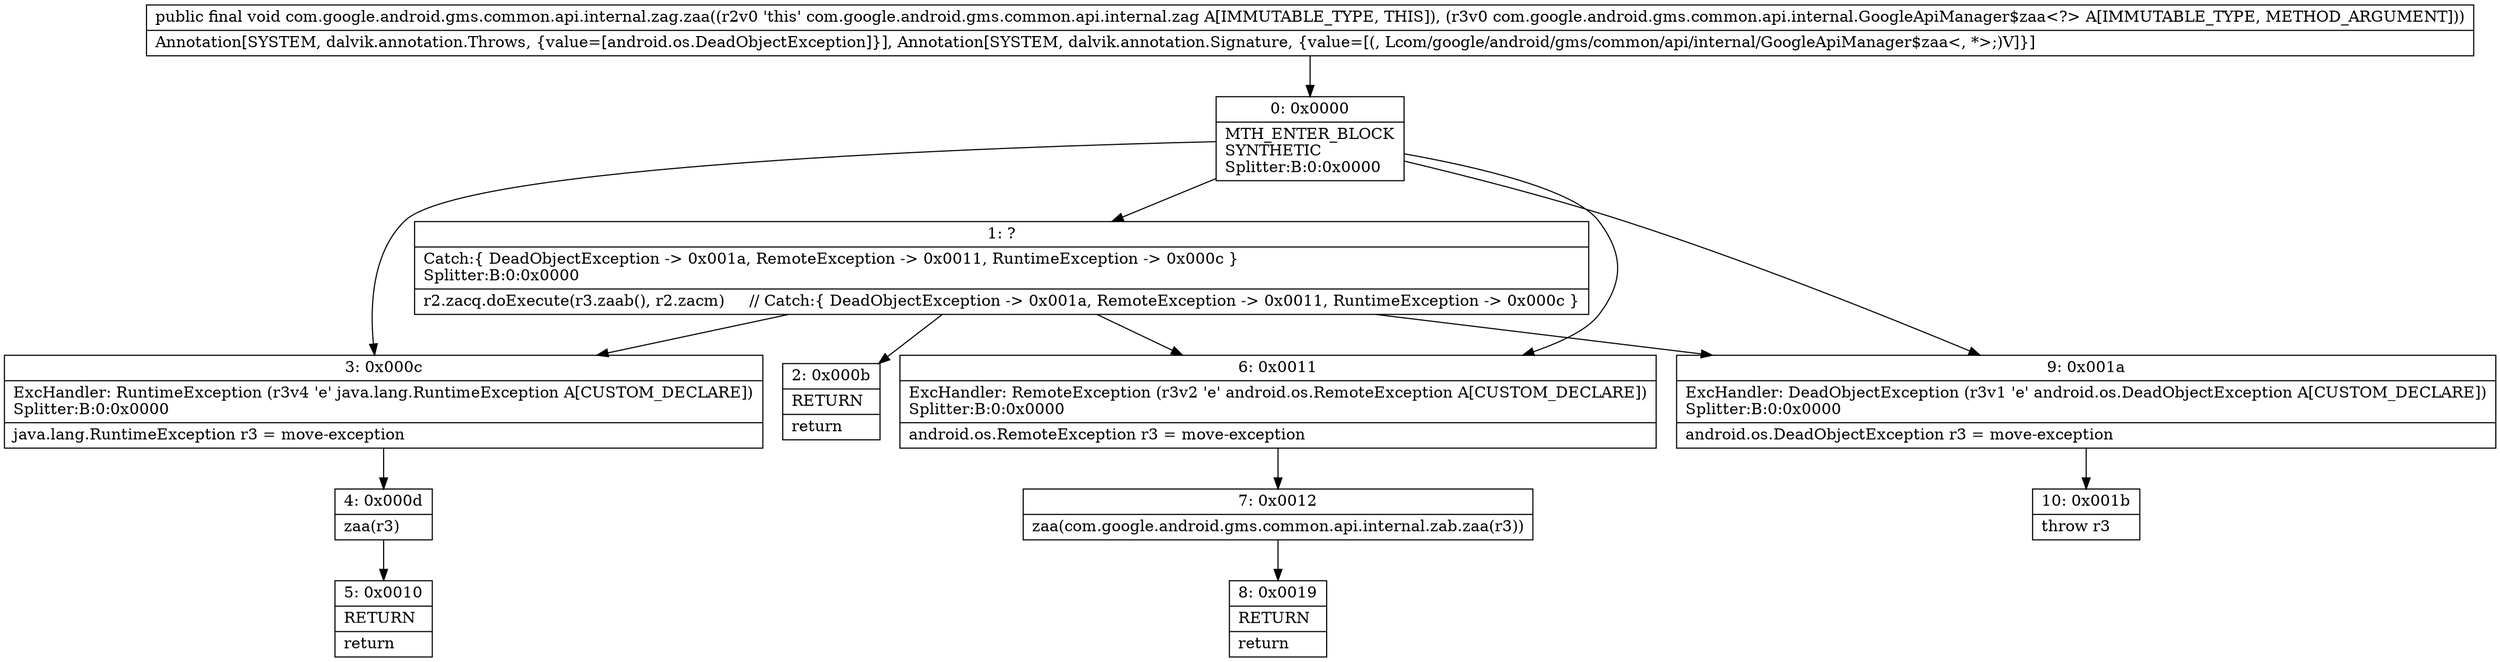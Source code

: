 digraph "CFG forcom.google.android.gms.common.api.internal.zag.zaa(Lcom\/google\/android\/gms\/common\/api\/internal\/GoogleApiManager$zaa;)V" {
Node_0 [shape=record,label="{0\:\ 0x0000|MTH_ENTER_BLOCK\lSYNTHETIC\lSplitter:B:0:0x0000\l}"];
Node_1 [shape=record,label="{1\:\ ?|Catch:\{ DeadObjectException \-\> 0x001a, RemoteException \-\> 0x0011, RuntimeException \-\> 0x000c \}\lSplitter:B:0:0x0000\l|r2.zacq.doExecute(r3.zaab(), r2.zacm)     \/\/ Catch:\{ DeadObjectException \-\> 0x001a, RemoteException \-\> 0x0011, RuntimeException \-\> 0x000c \}\l}"];
Node_2 [shape=record,label="{2\:\ 0x000b|RETURN\l|return\l}"];
Node_3 [shape=record,label="{3\:\ 0x000c|ExcHandler: RuntimeException (r3v4 'e' java.lang.RuntimeException A[CUSTOM_DECLARE])\lSplitter:B:0:0x0000\l|java.lang.RuntimeException r3 = move\-exception\l}"];
Node_4 [shape=record,label="{4\:\ 0x000d|zaa(r3)\l}"];
Node_5 [shape=record,label="{5\:\ 0x0010|RETURN\l|return\l}"];
Node_6 [shape=record,label="{6\:\ 0x0011|ExcHandler: RemoteException (r3v2 'e' android.os.RemoteException A[CUSTOM_DECLARE])\lSplitter:B:0:0x0000\l|android.os.RemoteException r3 = move\-exception\l}"];
Node_7 [shape=record,label="{7\:\ 0x0012|zaa(com.google.android.gms.common.api.internal.zab.zaa(r3))\l}"];
Node_8 [shape=record,label="{8\:\ 0x0019|RETURN\l|return\l}"];
Node_9 [shape=record,label="{9\:\ 0x001a|ExcHandler: DeadObjectException (r3v1 'e' android.os.DeadObjectException A[CUSTOM_DECLARE])\lSplitter:B:0:0x0000\l|android.os.DeadObjectException r3 = move\-exception\l}"];
Node_10 [shape=record,label="{10\:\ 0x001b|throw r3\l}"];
MethodNode[shape=record,label="{public final void com.google.android.gms.common.api.internal.zag.zaa((r2v0 'this' com.google.android.gms.common.api.internal.zag A[IMMUTABLE_TYPE, THIS]), (r3v0 com.google.android.gms.common.api.internal.GoogleApiManager$zaa\<?\> A[IMMUTABLE_TYPE, METHOD_ARGUMENT]))  | Annotation[SYSTEM, dalvik.annotation.Throws, \{value=[android.os.DeadObjectException]\}], Annotation[SYSTEM, dalvik.annotation.Signature, \{value=[(, Lcom\/google\/android\/gms\/common\/api\/internal\/GoogleApiManager$zaa\<, *\>;)V]\}]\l}"];
MethodNode -> Node_0;
Node_0 -> Node_1;
Node_0 -> Node_9;
Node_0 -> Node_6;
Node_0 -> Node_3;
Node_1 -> Node_2;
Node_1 -> Node_9;
Node_1 -> Node_6;
Node_1 -> Node_3;
Node_3 -> Node_4;
Node_4 -> Node_5;
Node_6 -> Node_7;
Node_7 -> Node_8;
Node_9 -> Node_10;
}

